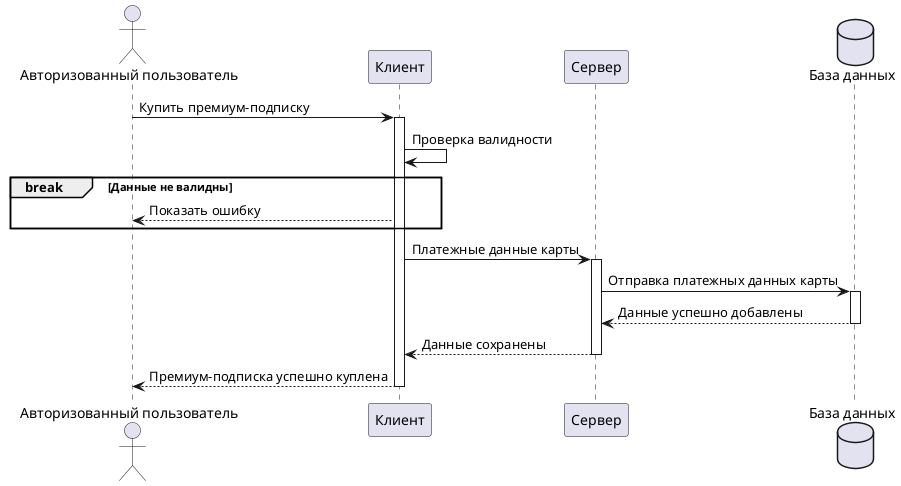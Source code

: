 @startuml
actor "Авторизованный пользователь" as user
participant "Клиент" as client
participant "Сервер" as server
database "База данных" as db

user -> client : Купить премиум-подписку
activate client

client -> client: Проверка валидности
break Данные не валидны
    client --> user: Показать ошибку
end

client -> server: Платежные данные карты
activate server
server -> db: Отправка платежных данных карты
activate db
db --> server: Данные успешно добавлены
deactivate db
server --> client: Данные сохранены
deactivate server
client --> user: Премиум-подписка успешно куплена
deactivate client
@enduml
